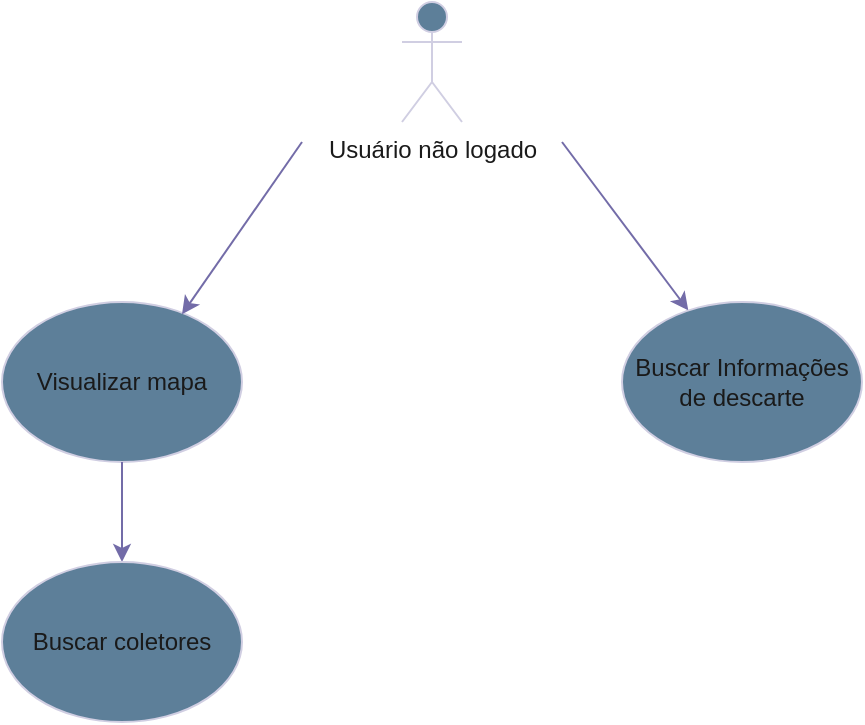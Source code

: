 <mxfile version="22.0.8" type="github">
  <diagram name="Página-1" id="djlFyYksoObo4r118_Dl">
    <mxGraphModel dx="1195" dy="591" grid="1" gridSize="10" guides="1" tooltips="1" connect="1" arrows="1" fold="1" page="1" pageScale="1" pageWidth="827" pageHeight="1169" math="0" shadow="0">
      <root>
        <mxCell id="0" />
        <mxCell id="1" parent="0" />
        <mxCell id="jymia_54weQL89PUHJsf-1" value="Usuário não logado" style="shape=umlActor;verticalLabelPosition=bottom;verticalAlign=top;html=1;outlineConnect=0;labelBackgroundColor=none;fillColor=#5D7F99;strokeColor=#D0CEE2;fontColor=#1A1A1A;" vertex="1" parent="1">
          <mxGeometry x="240" y="20" width="30" height="60" as="geometry" />
        </mxCell>
        <mxCell id="jymia_54weQL89PUHJsf-2" value="Visualizar mapa" style="ellipse;whiteSpace=wrap;html=1;labelBackgroundColor=none;fillColor=#5D7F99;strokeColor=#D0CEE2;fontColor=#1A1A1A;" vertex="1" parent="1">
          <mxGeometry x="40" y="170" width="120" height="80" as="geometry" />
        </mxCell>
        <mxCell id="jymia_54weQL89PUHJsf-3" value="" style="endArrow=classic;html=1;rounded=0;entryX=0.75;entryY=0.077;entryDx=0;entryDy=0;entryPerimeter=0;labelBackgroundColor=none;strokeColor=#736CA8;fontColor=default;" edge="1" parent="1" target="jymia_54weQL89PUHJsf-2">
          <mxGeometry width="50" height="50" relative="1" as="geometry">
            <mxPoint x="190" y="90" as="sourcePoint" />
            <mxPoint x="210" y="120" as="targetPoint" />
          </mxGeometry>
        </mxCell>
        <mxCell id="jymia_54weQL89PUHJsf-4" value="" style="endArrow=classic;html=1;rounded=0;exitX=0.5;exitY=1;exitDx=0;exitDy=0;labelBackgroundColor=none;strokeColor=#736CA8;fontColor=default;" edge="1" parent="1" source="jymia_54weQL89PUHJsf-2" target="jymia_54weQL89PUHJsf-5">
          <mxGeometry width="50" height="50" relative="1" as="geometry">
            <mxPoint x="160" y="240" as="sourcePoint" />
            <mxPoint y="330" as="targetPoint" />
          </mxGeometry>
        </mxCell>
        <mxCell id="jymia_54weQL89PUHJsf-5" value="Buscar coletores" style="ellipse;whiteSpace=wrap;html=1;labelBackgroundColor=none;fillColor=#5D7F99;strokeColor=#D0CEE2;fontColor=#1A1A1A;" vertex="1" parent="1">
          <mxGeometry x="40" y="300" width="120" height="80" as="geometry" />
        </mxCell>
        <mxCell id="jymia_54weQL89PUHJsf-9" value="" style="endArrow=classic;html=1;rounded=0;labelBackgroundColor=none;strokeColor=#736CA8;fontColor=default;" edge="1" parent="1" target="jymia_54weQL89PUHJsf-10">
          <mxGeometry width="50" height="50" relative="1" as="geometry">
            <mxPoint x="320" y="90" as="sourcePoint" />
            <mxPoint x="340" y="190" as="targetPoint" />
          </mxGeometry>
        </mxCell>
        <mxCell id="jymia_54weQL89PUHJsf-10" value="&lt;div&gt;Buscar Informações&lt;/div&gt;&lt;div&gt;de descarte&lt;br&gt;&lt;/div&gt;" style="ellipse;whiteSpace=wrap;html=1;labelBackgroundColor=none;fillColor=#5D7F99;strokeColor=#D0CEE2;fontColor=#1A1A1A;" vertex="1" parent="1">
          <mxGeometry x="350" y="170" width="120" height="80" as="geometry" />
        </mxCell>
      </root>
    </mxGraphModel>
  </diagram>
</mxfile>
